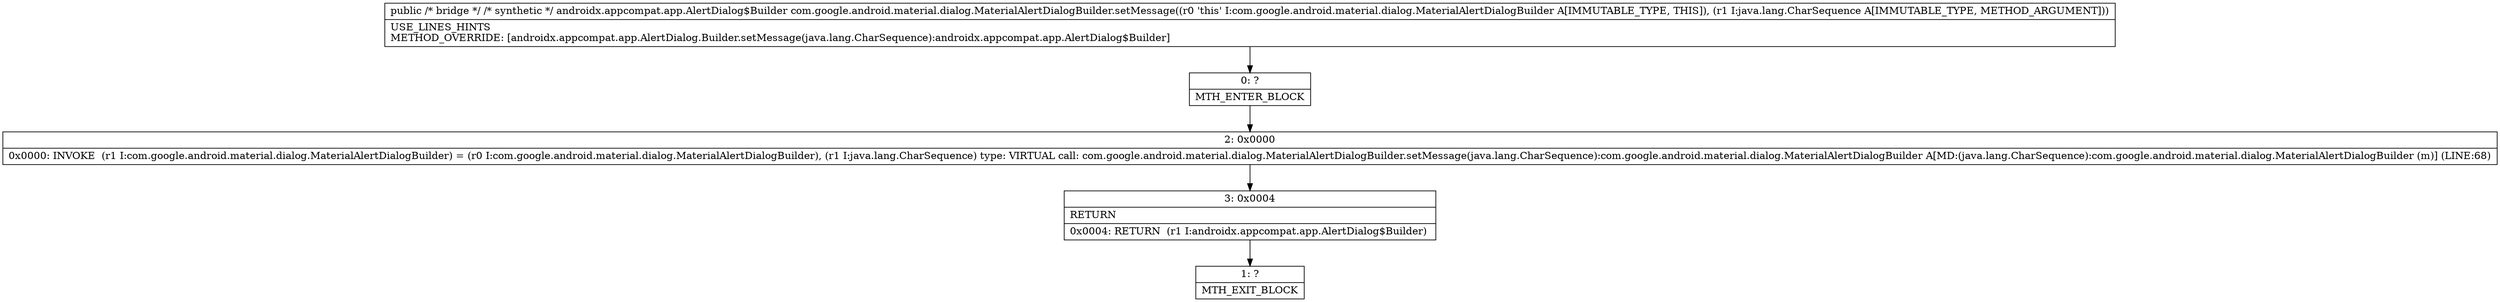 digraph "CFG forcom.google.android.material.dialog.MaterialAlertDialogBuilder.setMessage(Ljava\/lang\/CharSequence;)Landroidx\/appcompat\/app\/AlertDialog$Builder;" {
Node_0 [shape=record,label="{0\:\ ?|MTH_ENTER_BLOCK\l}"];
Node_2 [shape=record,label="{2\:\ 0x0000|0x0000: INVOKE  (r1 I:com.google.android.material.dialog.MaterialAlertDialogBuilder) = (r0 I:com.google.android.material.dialog.MaterialAlertDialogBuilder), (r1 I:java.lang.CharSequence) type: VIRTUAL call: com.google.android.material.dialog.MaterialAlertDialogBuilder.setMessage(java.lang.CharSequence):com.google.android.material.dialog.MaterialAlertDialogBuilder A[MD:(java.lang.CharSequence):com.google.android.material.dialog.MaterialAlertDialogBuilder (m)] (LINE:68)\l}"];
Node_3 [shape=record,label="{3\:\ 0x0004|RETURN\l|0x0004: RETURN  (r1 I:androidx.appcompat.app.AlertDialog$Builder) \l}"];
Node_1 [shape=record,label="{1\:\ ?|MTH_EXIT_BLOCK\l}"];
MethodNode[shape=record,label="{public \/* bridge *\/ \/* synthetic *\/ androidx.appcompat.app.AlertDialog$Builder com.google.android.material.dialog.MaterialAlertDialogBuilder.setMessage((r0 'this' I:com.google.android.material.dialog.MaterialAlertDialogBuilder A[IMMUTABLE_TYPE, THIS]), (r1 I:java.lang.CharSequence A[IMMUTABLE_TYPE, METHOD_ARGUMENT]))  | USE_LINES_HINTS\lMETHOD_OVERRIDE: [androidx.appcompat.app.AlertDialog.Builder.setMessage(java.lang.CharSequence):androidx.appcompat.app.AlertDialog$Builder]\l}"];
MethodNode -> Node_0;Node_0 -> Node_2;
Node_2 -> Node_3;
Node_3 -> Node_1;
}

